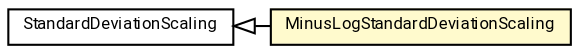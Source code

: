 #!/usr/local/bin/dot
#
# Class diagram 
# Generated by UMLGraph version R5_7_2-60-g0e99a6 (http://www.spinellis.gr/umlgraph/)
#

digraph G {
	graph [fontnames="svg"]
	edge [fontname="Roboto",fontsize=7,labelfontname="Roboto",labelfontsize=7,color="black"];
	node [fontname="Roboto",fontcolor="black",fontsize=8,shape=plaintext,margin=0,width=0,height=0];
	nodesep=0.15;
	ranksep=0.25;
	rankdir=LR;
	// de.lmu.ifi.dbs.elki.utilities.scaling.outlier.MinusLogStandardDeviationScaling
	c6997863 [label=<<table title="de.lmu.ifi.dbs.elki.utilities.scaling.outlier.MinusLogStandardDeviationScaling" border="0" cellborder="1" cellspacing="0" cellpadding="2" bgcolor="lemonChiffon" href="MinusLogStandardDeviationScaling.html" target="_parent">
		<tr><td><table border="0" cellspacing="0" cellpadding="1">
		<tr><td align="center" balign="center"> <font face="Roboto">MinusLogStandardDeviationScaling</font> </td></tr>
		</table></td></tr>
		</table>>, URL="MinusLogStandardDeviationScaling.html"];
	// de.lmu.ifi.dbs.elki.utilities.scaling.outlier.StandardDeviationScaling
	c6997873 [label=<<table title="de.lmu.ifi.dbs.elki.utilities.scaling.outlier.StandardDeviationScaling" border="0" cellborder="1" cellspacing="0" cellpadding="2" href="StandardDeviationScaling.html" target="_parent">
		<tr><td><table border="0" cellspacing="0" cellpadding="1">
		<tr><td align="center" balign="center"> <font face="Roboto">StandardDeviationScaling</font> </td></tr>
		</table></td></tr>
		</table>>, URL="StandardDeviationScaling.html"];
	// de.lmu.ifi.dbs.elki.utilities.scaling.outlier.MinusLogStandardDeviationScaling extends de.lmu.ifi.dbs.elki.utilities.scaling.outlier.StandardDeviationScaling
	c6997873 -> c6997863 [arrowtail=empty,dir=back,weight=10];
}

